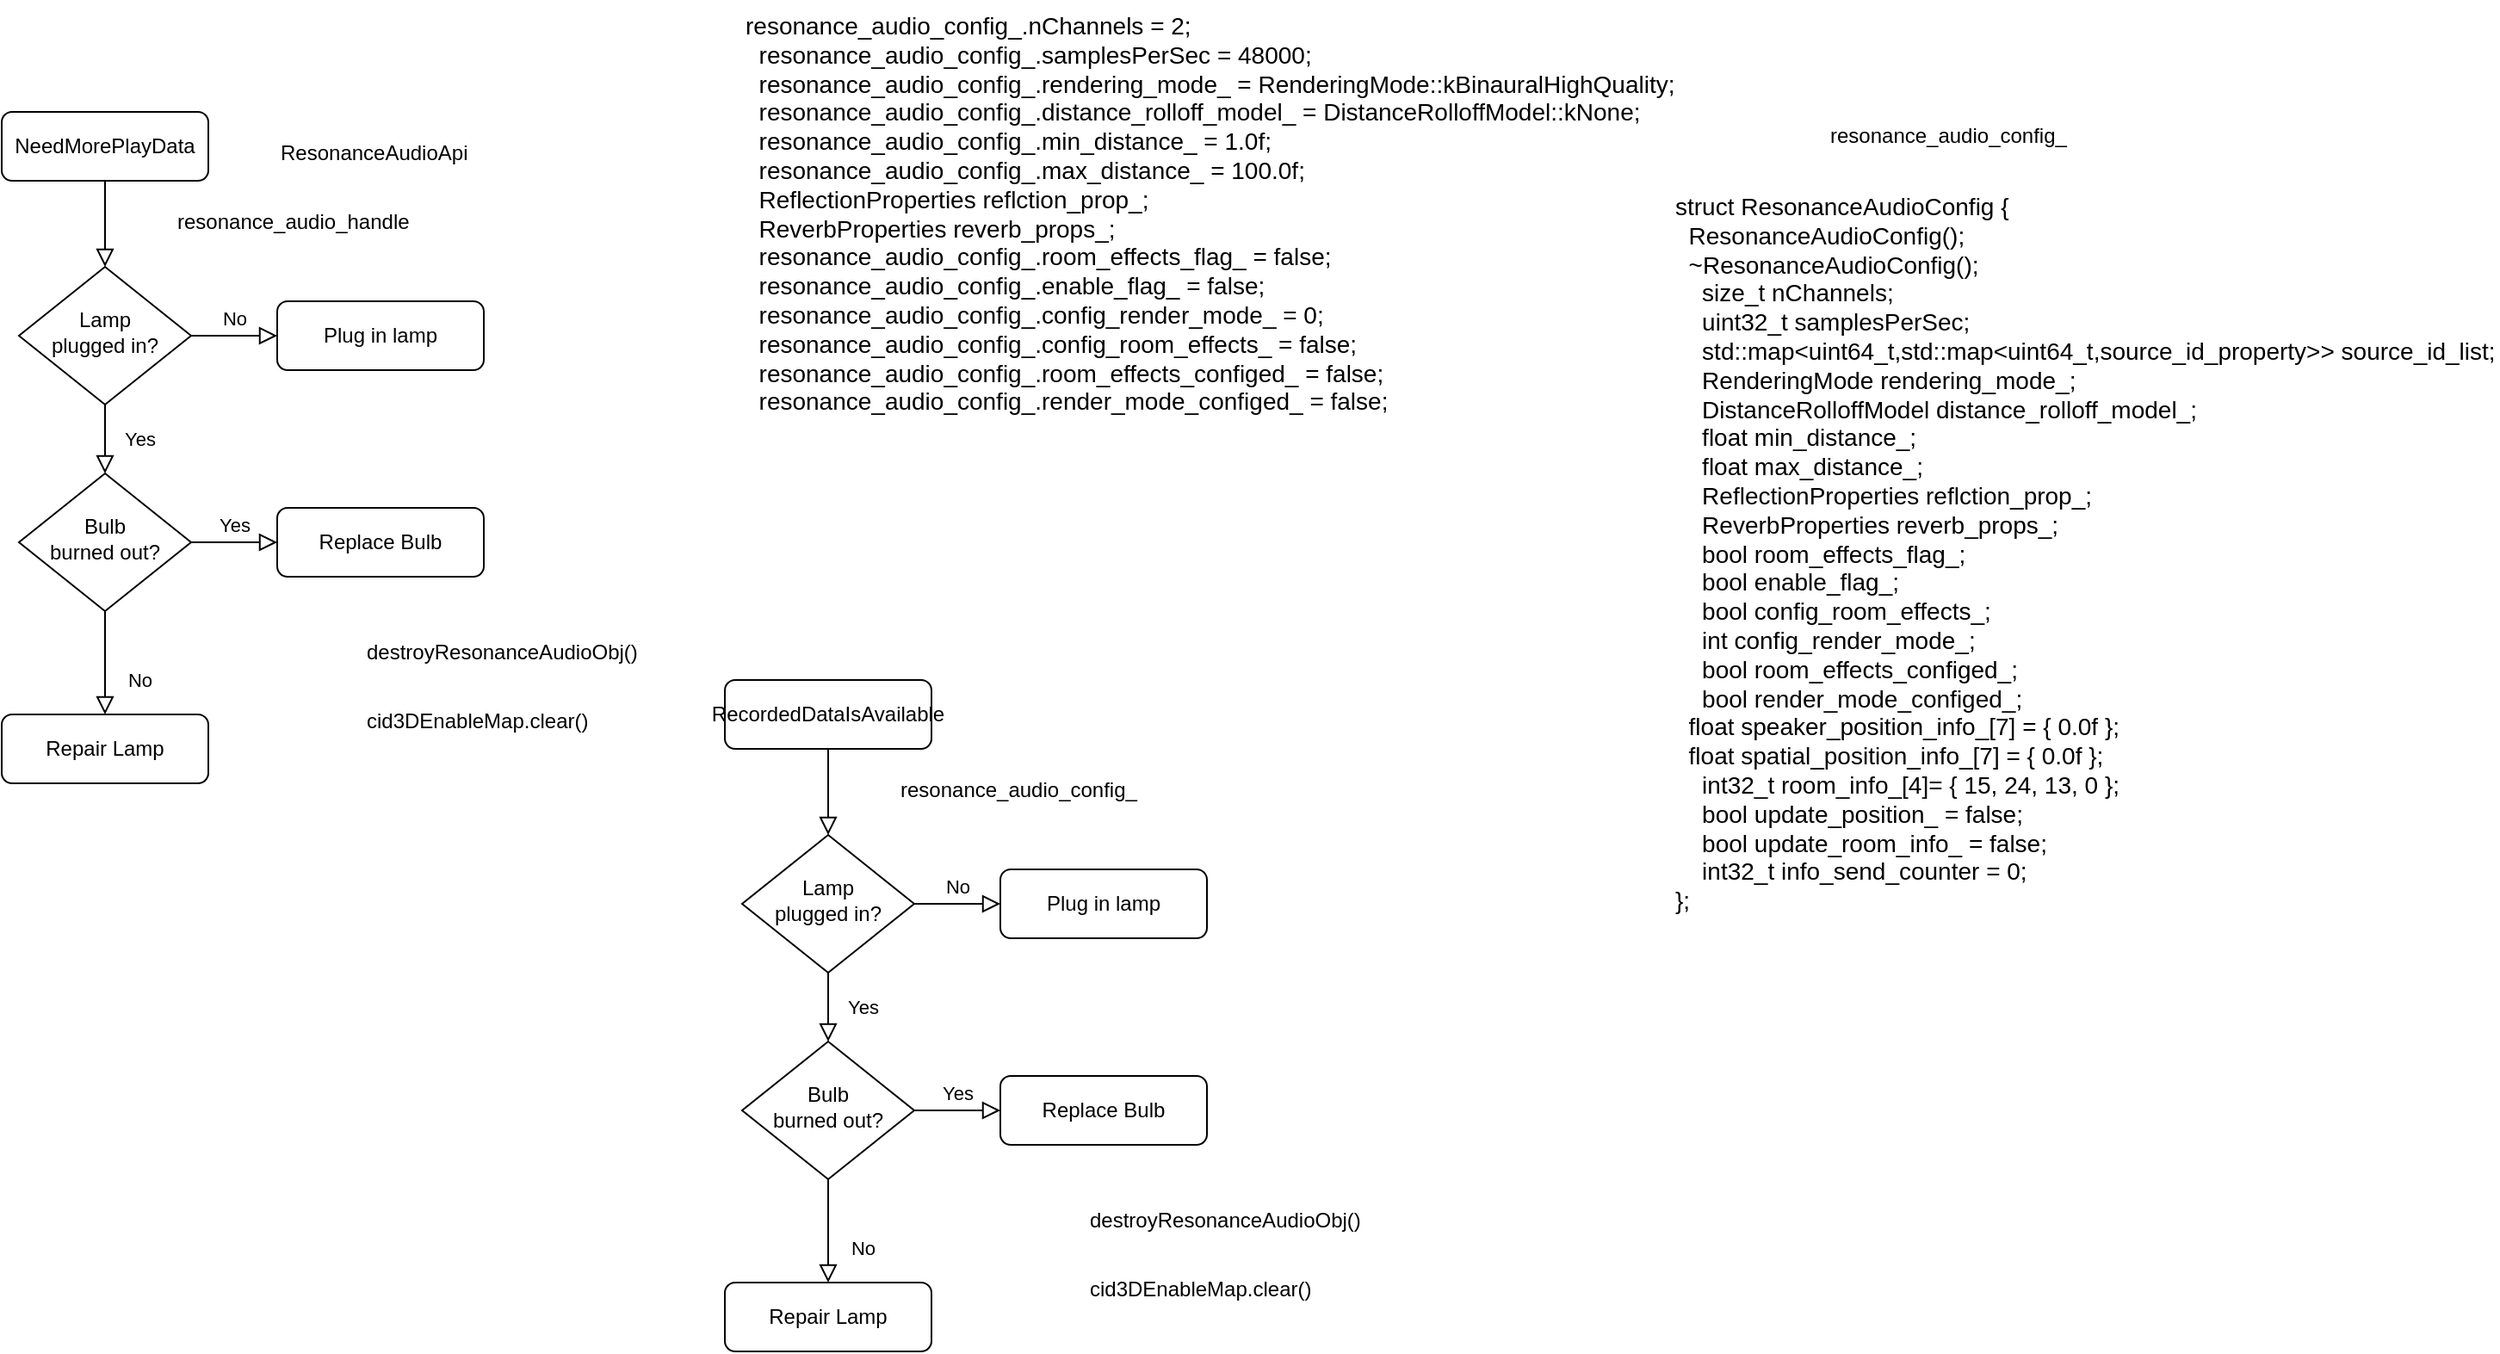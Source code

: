 <mxfile version="21.3.2" type="github">
  <diagram id="C5RBs43oDa-KdzZeNtuy" name="Page-1">
    <mxGraphModel dx="1674" dy="764" grid="1" gridSize="10" guides="1" tooltips="1" connect="1" arrows="1" fold="1" page="1" pageScale="1" pageWidth="827" pageHeight="1169" math="0" shadow="0">
      <root>
        <mxCell id="WIyWlLk6GJQsqaUBKTNV-0" />
        <mxCell id="WIyWlLk6GJQsqaUBKTNV-1" parent="WIyWlLk6GJQsqaUBKTNV-0" />
        <mxCell id="WIyWlLk6GJQsqaUBKTNV-2" value="" style="rounded=0;html=1;jettySize=auto;orthogonalLoop=1;fontSize=11;endArrow=block;endFill=0;endSize=8;strokeWidth=1;shadow=0;labelBackgroundColor=none;edgeStyle=orthogonalEdgeStyle;" parent="WIyWlLk6GJQsqaUBKTNV-1" source="WIyWlLk6GJQsqaUBKTNV-3" target="WIyWlLk6GJQsqaUBKTNV-6" edge="1">
          <mxGeometry relative="1" as="geometry" />
        </mxCell>
        <mxCell id="WIyWlLk6GJQsqaUBKTNV-3" value="NeedMorePlayData" style="rounded=1;whiteSpace=wrap;html=1;fontSize=12;glass=0;strokeWidth=1;shadow=0;" parent="WIyWlLk6GJQsqaUBKTNV-1" vertex="1">
          <mxGeometry x="160" y="80" width="120" height="40" as="geometry" />
        </mxCell>
        <mxCell id="WIyWlLk6GJQsqaUBKTNV-4" value="Yes" style="rounded=0;html=1;jettySize=auto;orthogonalLoop=1;fontSize=11;endArrow=block;endFill=0;endSize=8;strokeWidth=1;shadow=0;labelBackgroundColor=none;edgeStyle=orthogonalEdgeStyle;" parent="WIyWlLk6GJQsqaUBKTNV-1" source="WIyWlLk6GJQsqaUBKTNV-6" target="WIyWlLk6GJQsqaUBKTNV-10" edge="1">
          <mxGeometry y="20" relative="1" as="geometry">
            <mxPoint as="offset" />
          </mxGeometry>
        </mxCell>
        <mxCell id="WIyWlLk6GJQsqaUBKTNV-5" value="No" style="edgeStyle=orthogonalEdgeStyle;rounded=0;html=1;jettySize=auto;orthogonalLoop=1;fontSize=11;endArrow=block;endFill=0;endSize=8;strokeWidth=1;shadow=0;labelBackgroundColor=none;" parent="WIyWlLk6GJQsqaUBKTNV-1" source="WIyWlLk6GJQsqaUBKTNV-6" target="WIyWlLk6GJQsqaUBKTNV-7" edge="1">
          <mxGeometry y="10" relative="1" as="geometry">
            <mxPoint as="offset" />
          </mxGeometry>
        </mxCell>
        <mxCell id="WIyWlLk6GJQsqaUBKTNV-6" value="Lamp&lt;br&gt;plugged in?" style="rhombus;whiteSpace=wrap;html=1;shadow=0;fontFamily=Helvetica;fontSize=12;align=center;strokeWidth=1;spacing=6;spacingTop=-4;" parent="WIyWlLk6GJQsqaUBKTNV-1" vertex="1">
          <mxGeometry x="170" y="170" width="100" height="80" as="geometry" />
        </mxCell>
        <mxCell id="WIyWlLk6GJQsqaUBKTNV-7" value="Plug in lamp" style="rounded=1;whiteSpace=wrap;html=1;fontSize=12;glass=0;strokeWidth=1;shadow=0;" parent="WIyWlLk6GJQsqaUBKTNV-1" vertex="1">
          <mxGeometry x="320" y="190" width="120" height="40" as="geometry" />
        </mxCell>
        <mxCell id="WIyWlLk6GJQsqaUBKTNV-8" value="No" style="rounded=0;html=1;jettySize=auto;orthogonalLoop=1;fontSize=11;endArrow=block;endFill=0;endSize=8;strokeWidth=1;shadow=0;labelBackgroundColor=none;edgeStyle=orthogonalEdgeStyle;" parent="WIyWlLk6GJQsqaUBKTNV-1" source="WIyWlLk6GJQsqaUBKTNV-10" target="WIyWlLk6GJQsqaUBKTNV-11" edge="1">
          <mxGeometry x="0.333" y="20" relative="1" as="geometry">
            <mxPoint as="offset" />
          </mxGeometry>
        </mxCell>
        <mxCell id="WIyWlLk6GJQsqaUBKTNV-9" value="Yes" style="edgeStyle=orthogonalEdgeStyle;rounded=0;html=1;jettySize=auto;orthogonalLoop=1;fontSize=11;endArrow=block;endFill=0;endSize=8;strokeWidth=1;shadow=0;labelBackgroundColor=none;" parent="WIyWlLk6GJQsqaUBKTNV-1" source="WIyWlLk6GJQsqaUBKTNV-10" target="WIyWlLk6GJQsqaUBKTNV-12" edge="1">
          <mxGeometry y="10" relative="1" as="geometry">
            <mxPoint as="offset" />
          </mxGeometry>
        </mxCell>
        <mxCell id="WIyWlLk6GJQsqaUBKTNV-10" value="Bulb&lt;br&gt;burned out?" style="rhombus;whiteSpace=wrap;html=1;shadow=0;fontFamily=Helvetica;fontSize=12;align=center;strokeWidth=1;spacing=6;spacingTop=-4;" parent="WIyWlLk6GJQsqaUBKTNV-1" vertex="1">
          <mxGeometry x="170" y="290" width="100" height="80" as="geometry" />
        </mxCell>
        <mxCell id="WIyWlLk6GJQsqaUBKTNV-11" value="Repair Lamp" style="rounded=1;whiteSpace=wrap;html=1;fontSize=12;glass=0;strokeWidth=1;shadow=0;" parent="WIyWlLk6GJQsqaUBKTNV-1" vertex="1">
          <mxGeometry x="160" y="430" width="120" height="40" as="geometry" />
        </mxCell>
        <mxCell id="WIyWlLk6GJQsqaUBKTNV-12" value="Replace Bulb" style="rounded=1;whiteSpace=wrap;html=1;fontSize=12;glass=0;strokeWidth=1;shadow=0;" parent="WIyWlLk6GJQsqaUBKTNV-1" vertex="1">
          <mxGeometry x="320" y="310" width="120" height="40" as="geometry" />
        </mxCell>
        <mxCell id="njIZdfOXN2KkMIvHov4E-0" value="resonance_audio_handle" style="text;whiteSpace=wrap;html=1;" vertex="1" parent="WIyWlLk6GJQsqaUBKTNV-1">
          <mxGeometry x="260" y="130" width="170" height="40" as="geometry" />
        </mxCell>
        <mxCell id="njIZdfOXN2KkMIvHov4E-1" value="destroyResonanceAudioObj()" style="text;whiteSpace=wrap;html=1;" vertex="1" parent="WIyWlLk6GJQsqaUBKTNV-1">
          <mxGeometry x="370" y="380" width="190" height="40" as="geometry" />
        </mxCell>
        <mxCell id="njIZdfOXN2KkMIvHov4E-2" value="cid3DEnableMap.clear()" style="text;whiteSpace=wrap;html=1;" vertex="1" parent="WIyWlLk6GJQsqaUBKTNV-1">
          <mxGeometry x="370" y="420" width="160" height="40" as="geometry" />
        </mxCell>
        <mxCell id="njIZdfOXN2KkMIvHov4E-3" value="&lt;font style=&quot;font-size: 14px;&quot;&gt;resonance_audio_config_.nChannels = 2;&lt;br/&gt;&amp;nbsp; resonance_audio_config_.samplesPerSec = 48000;&lt;br/&gt;&amp;nbsp; resonance_audio_config_.rendering_mode_ = RenderingMode::kBinauralHighQuality;&lt;br/&gt;&amp;nbsp; resonance_audio_config_.distance_rolloff_model_ = DistanceRolloffModel::kNone;&lt;br/&gt;&amp;nbsp; resonance_audio_config_.min_distance_ = 1.0f;&lt;br/&gt;&amp;nbsp; resonance_audio_config_.max_distance_ = 100.0f;&lt;br/&gt;&amp;nbsp; ReflectionProperties reflction_prop_;&lt;br/&gt;&amp;nbsp; ReverbProperties reverb_props_;&lt;br/&gt;&amp;nbsp; resonance_audio_config_.room_effects_flag_ = false;&amp;nbsp;&lt;br/&gt;&amp;nbsp; resonance_audio_config_.enable_flag_ = false;&amp;nbsp;&lt;br/&gt;&amp;nbsp; resonance_audio_config_.config_render_mode_ = 0;&lt;br/&gt;&amp;nbsp; resonance_audio_config_.config_room_effects_ = false;&lt;br/&gt;&amp;nbsp; resonance_audio_config_.room_effects_configed_ = false;&lt;br/&gt;&amp;nbsp; resonance_audio_config_.render_mode_configed_ = false;&lt;/font&gt;" style="text;whiteSpace=wrap;html=1;" vertex="1" parent="WIyWlLk6GJQsqaUBKTNV-1">
          <mxGeometry x="590" y="15" width="570" height="270" as="geometry" />
        </mxCell>
        <mxCell id="njIZdfOXN2KkMIvHov4E-5" value="" style="rounded=0;html=1;jettySize=auto;orthogonalLoop=1;fontSize=11;endArrow=block;endFill=0;endSize=8;strokeWidth=1;shadow=0;labelBackgroundColor=none;edgeStyle=orthogonalEdgeStyle;" edge="1" parent="WIyWlLk6GJQsqaUBKTNV-1" source="njIZdfOXN2KkMIvHov4E-6" target="njIZdfOXN2KkMIvHov4E-9">
          <mxGeometry relative="1" as="geometry" />
        </mxCell>
        <mxCell id="njIZdfOXN2KkMIvHov4E-6" value="RecordedDataIsAvailable" style="rounded=1;whiteSpace=wrap;html=1;fontSize=12;glass=0;strokeWidth=1;shadow=0;" vertex="1" parent="WIyWlLk6GJQsqaUBKTNV-1">
          <mxGeometry x="580" y="410" width="120" height="40" as="geometry" />
        </mxCell>
        <mxCell id="njIZdfOXN2KkMIvHov4E-7" value="Yes" style="rounded=0;html=1;jettySize=auto;orthogonalLoop=1;fontSize=11;endArrow=block;endFill=0;endSize=8;strokeWidth=1;shadow=0;labelBackgroundColor=none;edgeStyle=orthogonalEdgeStyle;" edge="1" parent="WIyWlLk6GJQsqaUBKTNV-1" source="njIZdfOXN2KkMIvHov4E-9" target="njIZdfOXN2KkMIvHov4E-13">
          <mxGeometry y="20" relative="1" as="geometry">
            <mxPoint as="offset" />
          </mxGeometry>
        </mxCell>
        <mxCell id="njIZdfOXN2KkMIvHov4E-8" value="No" style="edgeStyle=orthogonalEdgeStyle;rounded=0;html=1;jettySize=auto;orthogonalLoop=1;fontSize=11;endArrow=block;endFill=0;endSize=8;strokeWidth=1;shadow=0;labelBackgroundColor=none;" edge="1" parent="WIyWlLk6GJQsqaUBKTNV-1" source="njIZdfOXN2KkMIvHov4E-9" target="njIZdfOXN2KkMIvHov4E-10">
          <mxGeometry y="10" relative="1" as="geometry">
            <mxPoint as="offset" />
          </mxGeometry>
        </mxCell>
        <mxCell id="njIZdfOXN2KkMIvHov4E-9" value="Lamp&lt;br&gt;plugged in?" style="rhombus;whiteSpace=wrap;html=1;shadow=0;fontFamily=Helvetica;fontSize=12;align=center;strokeWidth=1;spacing=6;spacingTop=-4;" vertex="1" parent="WIyWlLk6GJQsqaUBKTNV-1">
          <mxGeometry x="590" y="500" width="100" height="80" as="geometry" />
        </mxCell>
        <mxCell id="njIZdfOXN2KkMIvHov4E-10" value="Plug in lamp" style="rounded=1;whiteSpace=wrap;html=1;fontSize=12;glass=0;strokeWidth=1;shadow=0;" vertex="1" parent="WIyWlLk6GJQsqaUBKTNV-1">
          <mxGeometry x="740" y="520" width="120" height="40" as="geometry" />
        </mxCell>
        <mxCell id="njIZdfOXN2KkMIvHov4E-11" value="No" style="rounded=0;html=1;jettySize=auto;orthogonalLoop=1;fontSize=11;endArrow=block;endFill=0;endSize=8;strokeWidth=1;shadow=0;labelBackgroundColor=none;edgeStyle=orthogonalEdgeStyle;" edge="1" parent="WIyWlLk6GJQsqaUBKTNV-1" source="njIZdfOXN2KkMIvHov4E-13" target="njIZdfOXN2KkMIvHov4E-14">
          <mxGeometry x="0.333" y="20" relative="1" as="geometry">
            <mxPoint as="offset" />
          </mxGeometry>
        </mxCell>
        <mxCell id="njIZdfOXN2KkMIvHov4E-12" value="Yes" style="edgeStyle=orthogonalEdgeStyle;rounded=0;html=1;jettySize=auto;orthogonalLoop=1;fontSize=11;endArrow=block;endFill=0;endSize=8;strokeWidth=1;shadow=0;labelBackgroundColor=none;" edge="1" parent="WIyWlLk6GJQsqaUBKTNV-1" source="njIZdfOXN2KkMIvHov4E-13" target="njIZdfOXN2KkMIvHov4E-15">
          <mxGeometry y="10" relative="1" as="geometry">
            <mxPoint as="offset" />
          </mxGeometry>
        </mxCell>
        <mxCell id="njIZdfOXN2KkMIvHov4E-13" value="Bulb&lt;br&gt;burned out?" style="rhombus;whiteSpace=wrap;html=1;shadow=0;fontFamily=Helvetica;fontSize=12;align=center;strokeWidth=1;spacing=6;spacingTop=-4;" vertex="1" parent="WIyWlLk6GJQsqaUBKTNV-1">
          <mxGeometry x="590" y="620" width="100" height="80" as="geometry" />
        </mxCell>
        <mxCell id="njIZdfOXN2KkMIvHov4E-14" value="Repair Lamp" style="rounded=1;whiteSpace=wrap;html=1;fontSize=12;glass=0;strokeWidth=1;shadow=0;" vertex="1" parent="WIyWlLk6GJQsqaUBKTNV-1">
          <mxGeometry x="580" y="760" width="120" height="40" as="geometry" />
        </mxCell>
        <mxCell id="njIZdfOXN2KkMIvHov4E-15" value="Replace Bulb" style="rounded=1;whiteSpace=wrap;html=1;fontSize=12;glass=0;strokeWidth=1;shadow=0;" vertex="1" parent="WIyWlLk6GJQsqaUBKTNV-1">
          <mxGeometry x="740" y="640" width="120" height="40" as="geometry" />
        </mxCell>
        <mxCell id="njIZdfOXN2KkMIvHov4E-16" value="resonance_audio_config_" style="text;whiteSpace=wrap;html=1;" vertex="1" parent="WIyWlLk6GJQsqaUBKTNV-1">
          <mxGeometry x="680" y="460" width="170" height="40" as="geometry" />
        </mxCell>
        <mxCell id="njIZdfOXN2KkMIvHov4E-17" value="destroyResonanceAudioObj()" style="text;whiteSpace=wrap;html=1;" vertex="1" parent="WIyWlLk6GJQsqaUBKTNV-1">
          <mxGeometry x="790" y="710" width="190" height="40" as="geometry" />
        </mxCell>
        <mxCell id="njIZdfOXN2KkMIvHov4E-18" value="cid3DEnableMap.clear()" style="text;whiteSpace=wrap;html=1;" vertex="1" parent="WIyWlLk6GJQsqaUBKTNV-1">
          <mxGeometry x="790" y="750" width="160" height="40" as="geometry" />
        </mxCell>
        <mxCell id="njIZdfOXN2KkMIvHov4E-19" value="&lt;font style=&quot;font-size: 14px;&quot;&gt;struct ResonanceAudioConfig {&amp;nbsp;&amp;nbsp;&amp;nbsp;&amp;nbsp;&lt;br/&gt;&amp;nbsp; ResonanceAudioConfig();&lt;br/&gt;&amp;nbsp; ~ResonanceAudioConfig();&lt;br/&gt;&amp;nbsp;&amp;nbsp;&amp;nbsp;&amp;nbsp;size_t nChannels;&lt;br/&gt;&amp;nbsp;&amp;nbsp;&amp;nbsp;&amp;nbsp;uint32_t samplesPerSec;&amp;nbsp;&amp;nbsp;&amp;nbsp;&amp;nbsp;&lt;br/&gt;&amp;nbsp;&amp;nbsp;&amp;nbsp;&amp;nbsp;std::map&amp;lt;uint64_t,std::map&amp;lt;uint64_t,source_id_property&amp;gt;&amp;gt; source_id_list;&lt;br/&gt;&amp;nbsp;&amp;nbsp;&amp;nbsp;&amp;nbsp;RenderingMode rendering_mode_;&lt;br/&gt;&amp;nbsp;&amp;nbsp;&amp;nbsp;&amp;nbsp;DistanceRolloffModel distance_rolloff_model_;&lt;br/&gt;&amp;nbsp;&amp;nbsp;&amp;nbsp;&amp;nbsp;float min_distance_;&lt;br/&gt;&amp;nbsp;&amp;nbsp;&amp;nbsp;&amp;nbsp;float max_distance_;&lt;br/&gt;&amp;nbsp;&amp;nbsp;&amp;nbsp;&amp;nbsp;ReflectionProperties reflction_prop_;&lt;br/&gt;&amp;nbsp;&amp;nbsp;&amp;nbsp;&amp;nbsp;ReverbProperties reverb_props_;&lt;br/&gt;&amp;nbsp;&amp;nbsp;&amp;nbsp;&amp;nbsp;bool room_effects_flag_;&lt;br/&gt;&amp;nbsp;&amp;nbsp;&amp;nbsp;&amp;nbsp;bool enable_flag_;&lt;br/&gt;&amp;nbsp;&amp;nbsp;&amp;nbsp;&amp;nbsp;bool config_room_effects_;&lt;br/&gt;&amp;nbsp;&amp;nbsp;&amp;nbsp;&amp;nbsp;int config_render_mode_;&lt;br/&gt;&amp;nbsp;&amp;nbsp;&amp;nbsp;&amp;nbsp;bool room_effects_configed_;&lt;br/&gt;&amp;nbsp;&amp;nbsp;&amp;nbsp;&amp;nbsp;bool render_mode_configed_;&lt;br/&gt;&amp;nbsp; float speaker_position_info_[7] = { 0.0f };&lt;br/&gt;&amp;nbsp; float spatial_position_info_[7] = { 0.0f };&amp;nbsp;&amp;nbsp;&amp;nbsp;&amp;nbsp;&lt;br/&gt;&amp;nbsp;&amp;nbsp;&amp;nbsp;&amp;nbsp;int32_t room_info_[4]= { 15, 24, 13, 0 };&lt;br/&gt;&amp;nbsp;&amp;nbsp;&amp;nbsp;&amp;nbsp;bool update_position_ = false;&lt;br/&gt;&amp;nbsp;&amp;nbsp;&amp;nbsp;&amp;nbsp;bool update_room_info_ = false;&lt;br/&gt;&amp;nbsp;&amp;nbsp;&amp;nbsp;&amp;nbsp;int32_t info_send_counter = 0;&lt;br/&gt;};&lt;/font&gt;" style="text;whiteSpace=wrap;html=1;" vertex="1" parent="WIyWlLk6GJQsqaUBKTNV-1">
          <mxGeometry x="1130" y="120" width="480" height="420" as="geometry" />
        </mxCell>
        <mxCell id="njIZdfOXN2KkMIvHov4E-20" value="resonance_audio_config_" style="text;whiteSpace=wrap;html=1;" vertex="1" parent="WIyWlLk6GJQsqaUBKTNV-1">
          <mxGeometry x="1220" y="80" width="170" height="40" as="geometry" />
        </mxCell>
        <mxCell id="njIZdfOXN2KkMIvHov4E-21" value="ResonanceAudioApi" style="text;whiteSpace=wrap;html=1;" vertex="1" parent="WIyWlLk6GJQsqaUBKTNV-1">
          <mxGeometry x="320" y="90" width="140" height="40" as="geometry" />
        </mxCell>
      </root>
    </mxGraphModel>
  </diagram>
</mxfile>
